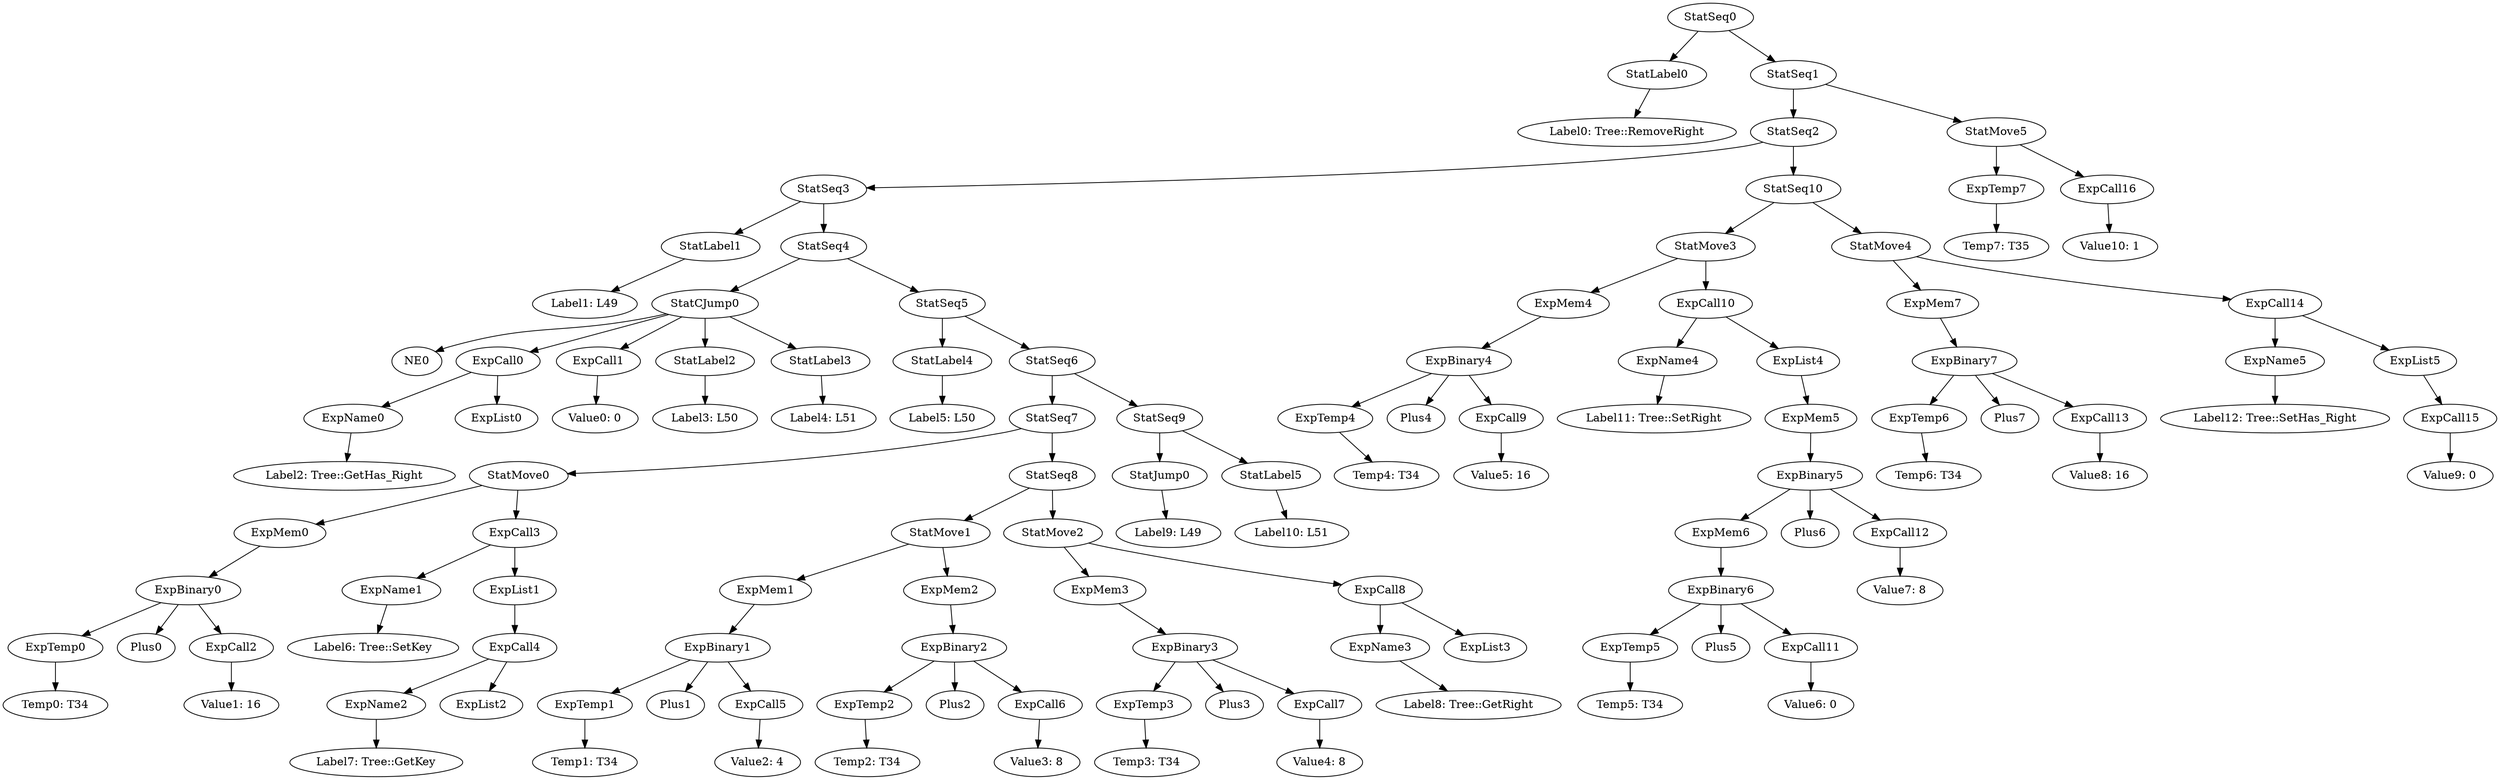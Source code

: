 digraph {
	ordering = out;
	ExpCall16 -> "Value10: 1";
	StatMove5 -> ExpTemp7;
	StatMove5 -> ExpCall16;
	StatSeq1 -> StatSeq2;
	StatSeq1 -> StatMove5;
	ExpCall15 -> "Value9: 0";
	ExpCall14 -> ExpName5;
	ExpCall14 -> ExpList5;
	StatMove4 -> ExpMem7;
	StatMove4 -> ExpCall14;
	ExpCall13 -> "Value8: 16";
	ExpBinary7 -> ExpTemp6;
	ExpBinary7 -> Plus7;
	ExpBinary7 -> ExpCall13;
	ExpTemp6 -> "Temp6: T34";
	ExpCall12 -> "Value7: 8";
	ExpBinary5 -> ExpMem6;
	ExpBinary5 -> Plus6;
	ExpBinary5 -> ExpCall12;
	ExpMem6 -> ExpBinary6;
	ExpCall11 -> "Value6: 0";
	ExpBinary6 -> ExpTemp5;
	ExpBinary6 -> Plus5;
	ExpBinary6 -> ExpCall11;
	ExpCall10 -> ExpName4;
	ExpCall10 -> ExpList4;
	StatMove3 -> ExpMem4;
	StatMove3 -> ExpCall10;
	ExpName4 -> "Label11: Tree::SetRight";
	ExpMem4 -> ExpBinary4;
	ExpList5 -> ExpCall15;
	ExpCall9 -> "Value5: 16";
	ExpBinary4 -> ExpTemp4;
	ExpBinary4 -> Plus4;
	ExpBinary4 -> ExpCall9;
	ExpTemp4 -> "Temp4: T34";
	ExpCall5 -> "Value2: 4";
	StatSeq0 -> StatLabel0;
	StatSeq0 -> StatSeq1;
	ExpTemp1 -> "Temp1: T34";
	ExpMem0 -> ExpBinary0;
	ExpList4 -> ExpMem5;
	ExpBinary0 -> ExpTemp0;
	ExpBinary0 -> Plus0;
	ExpBinary0 -> ExpCall2;
	ExpTemp7 -> "Temp7: T35";
	ExpTemp0 -> "Temp0: T34";
	StatLabel4 -> "Label5: L50";
	StatSeq5 -> StatLabel4;
	StatSeq5 -> StatSeq6;
	StatCJump0 -> NE0;
	StatCJump0 -> ExpCall0;
	StatCJump0 -> ExpCall1;
	StatCJump0 -> StatLabel2;
	StatCJump0 -> StatLabel3;
	StatMove1 -> ExpMem1;
	StatMove1 -> ExpMem2;
	StatSeq10 -> StatMove3;
	StatSeq10 -> StatMove4;
	ExpName1 -> "Label6: Tree::SetKey";
	StatLabel1 -> "Label1: L49";
	StatSeq4 -> StatCJump0;
	StatSeq4 -> StatSeq5;
	ExpMem2 -> ExpBinary2;
	ExpCall0 -> ExpName0;
	ExpCall0 -> ExpList0;
	StatSeq9 -> StatJump0;
	StatSeq9 -> StatLabel5;
	ExpCall4 -> ExpName2;
	ExpCall4 -> ExpList2;
	StatLabel2 -> "Label3: L50";
	StatMove0 -> ExpMem0;
	StatMove0 -> ExpCall3;
	ExpCall2 -> "Value1: 16";
	ExpCall7 -> "Value4: 8";
	ExpMem7 -> ExpBinary7;
	StatSeq3 -> StatLabel1;
	StatSeq3 -> StatSeq4;
	ExpName2 -> "Label7: Tree::GetKey";
	StatSeq7 -> StatMove0;
	StatSeq7 -> StatSeq8;
	ExpName5 -> "Label12: Tree::SetHas_Right";
	ExpName0 -> "Label2: Tree::GetHas_Right";
	StatJump0 -> "Label9: L49";
	ExpCall1 -> "Value0: 0";
	StatLabel3 -> "Label4: L51";
	ExpCall3 -> ExpName1;
	ExpCall3 -> ExpList1;
	ExpList1 -> ExpCall4;
	ExpBinary1 -> ExpTemp1;
	ExpBinary1 -> Plus1;
	ExpBinary1 -> ExpCall5;
	ExpCall8 -> ExpName3;
	ExpCall8 -> ExpList3;
	ExpMem1 -> ExpBinary1;
	ExpTemp2 -> "Temp2: T34";
	ExpMem5 -> ExpBinary5;
	StatLabel0 -> "Label0: Tree::RemoveRight";
	ExpBinary2 -> ExpTemp2;
	ExpBinary2 -> Plus2;
	ExpBinary2 -> ExpCall6;
	ExpTemp5 -> "Temp5: T34";
	StatLabel5 -> "Label10: L51";
	ExpCall6 -> "Value3: 8";
	StatSeq8 -> StatMove1;
	StatSeq8 -> StatMove2;
	ExpTemp3 -> "Temp3: T34";
	StatSeq6 -> StatSeq7;
	StatSeq6 -> StatSeq9;
	ExpBinary3 -> ExpTemp3;
	ExpBinary3 -> Plus3;
	ExpBinary3 -> ExpCall7;
	ExpMem3 -> ExpBinary3;
	StatMove2 -> ExpMem3;
	StatMove2 -> ExpCall8;
	ExpName3 -> "Label8: Tree::GetRight";
	StatSeq2 -> StatSeq3;
	StatSeq2 -> StatSeq10;
}

